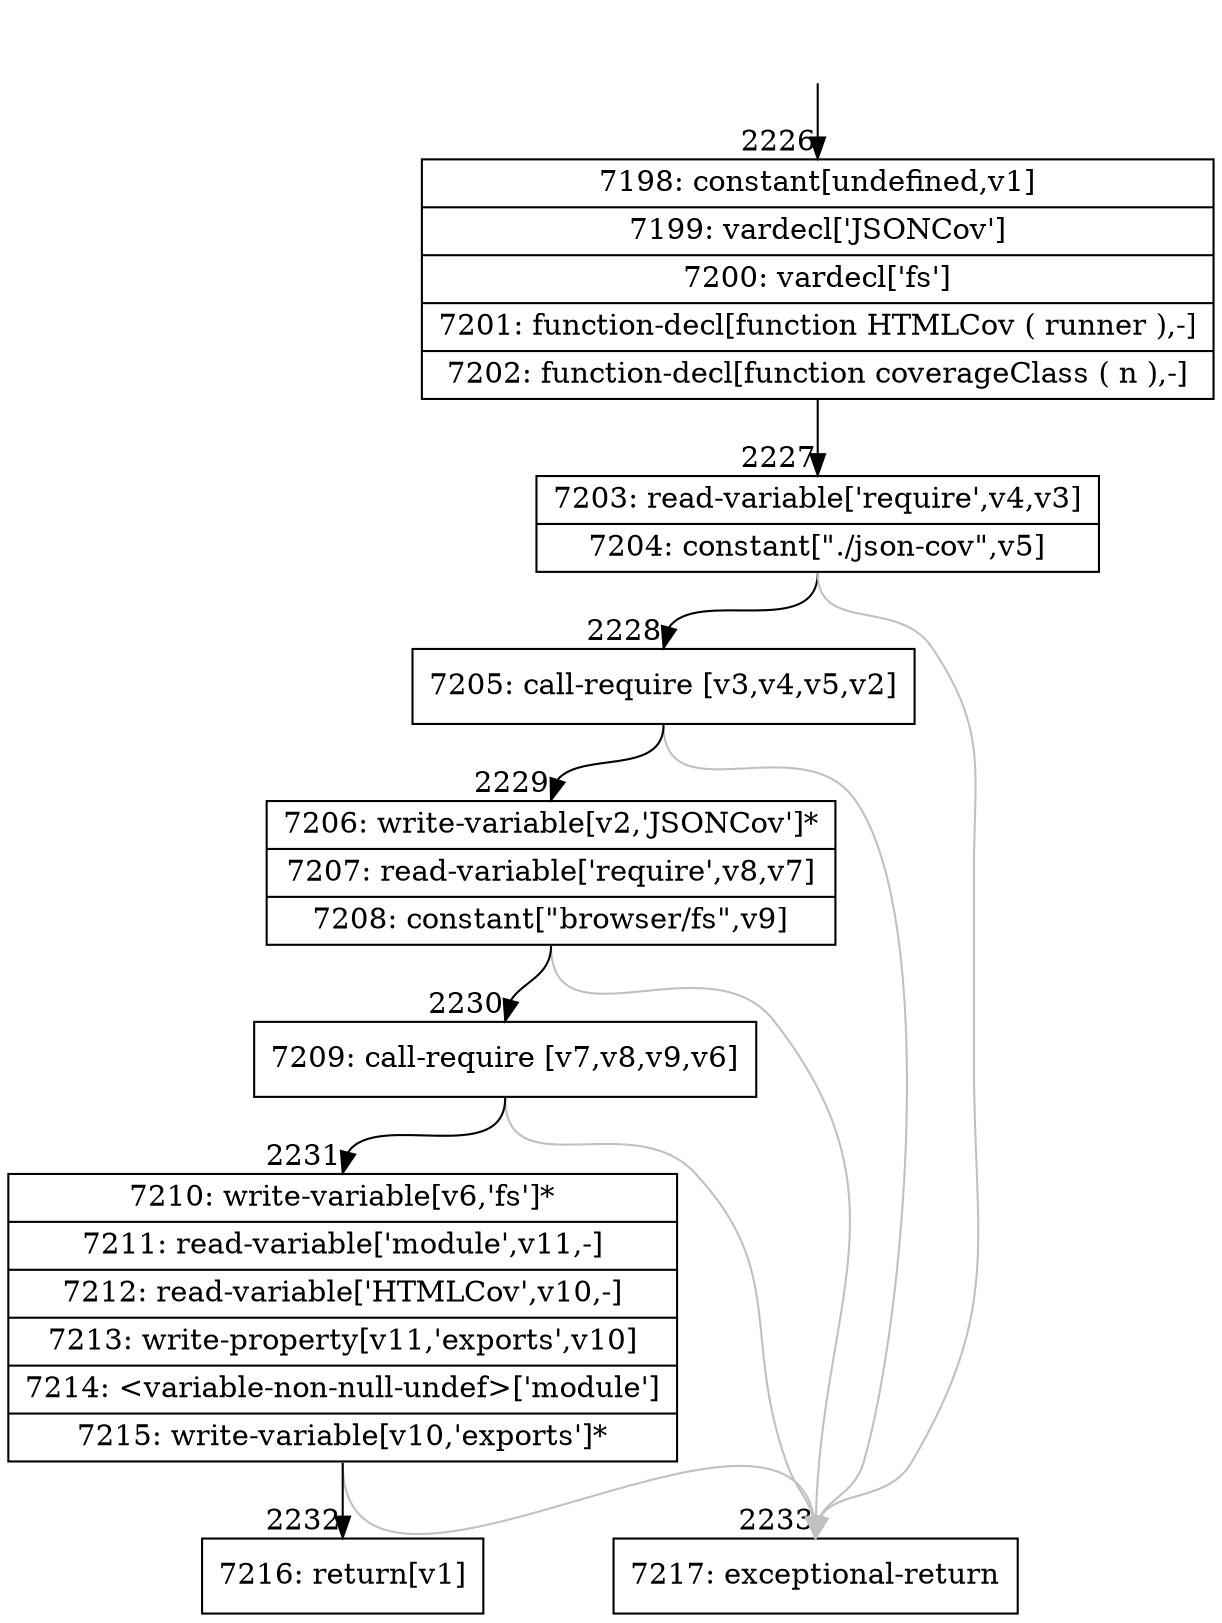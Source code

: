 digraph {
rankdir="TD"
BB_entry196[shape=none,label=""];
BB_entry196 -> BB2226 [tailport=s, headport=n, headlabel="    2226"]
BB2226 [shape=record label="{7198: constant[undefined,v1]|7199: vardecl['JSONCov']|7200: vardecl['fs']|7201: function-decl[function HTMLCov ( runner ),-]|7202: function-decl[function coverageClass ( n ),-]}" ] 
BB2226 -> BB2227 [tailport=s, headport=n, headlabel="      2227"]
BB2227 [shape=record label="{7203: read-variable['require',v4,v3]|7204: constant[\"./json-cov\",v5]}" ] 
BB2227 -> BB2228 [tailport=s, headport=n, headlabel="      2228"]
BB2227 -> BB2233 [tailport=s, headport=n, color=gray, headlabel="      2233"]
BB2228 [shape=record label="{7205: call-require [v3,v4,v5,v2]}" ] 
BB2228 -> BB2229 [tailport=s, headport=n, headlabel="      2229"]
BB2228 -> BB2233 [tailport=s, headport=n, color=gray]
BB2229 [shape=record label="{7206: write-variable[v2,'JSONCov']*|7207: read-variable['require',v8,v7]|7208: constant[\"browser/fs\",v9]}" ] 
BB2229 -> BB2230 [tailport=s, headport=n, headlabel="      2230"]
BB2229 -> BB2233 [tailport=s, headport=n, color=gray]
BB2230 [shape=record label="{7209: call-require [v7,v8,v9,v6]}" ] 
BB2230 -> BB2231 [tailport=s, headport=n, headlabel="      2231"]
BB2230 -> BB2233 [tailport=s, headport=n, color=gray]
BB2231 [shape=record label="{7210: write-variable[v6,'fs']*|7211: read-variable['module',v11,-]|7212: read-variable['HTMLCov',v10,-]|7213: write-property[v11,'exports',v10]|7214: \<variable-non-null-undef\>['module']|7215: write-variable[v10,'exports']*}" ] 
BB2231 -> BB2232 [tailport=s, headport=n, headlabel="      2232"]
BB2231 -> BB2233 [tailport=s, headport=n, color=gray]
BB2232 [shape=record label="{7216: return[v1]}" ] 
BB2233 [shape=record label="{7217: exceptional-return}" ] 
//#$~ 2642
}
